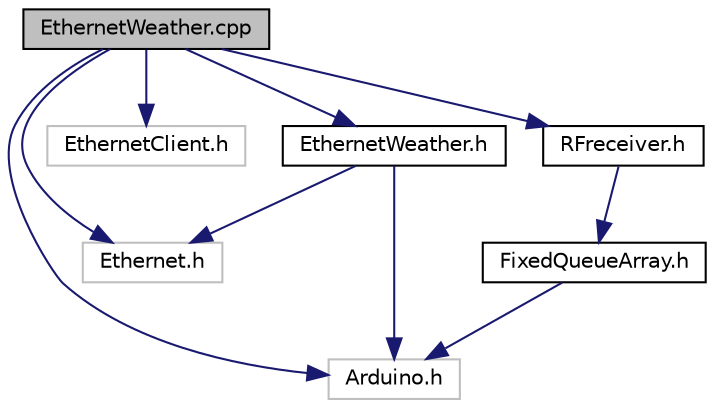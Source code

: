 digraph "EthernetWeather.cpp"
{
  edge [fontname="Helvetica",fontsize="10",labelfontname="Helvetica",labelfontsize="10"];
  node [fontname="Helvetica",fontsize="10",shape=record];
  Node1 [label="EthernetWeather.cpp",height=0.2,width=0.4,color="black", fillcolor="grey75", style="filled" fontcolor="black"];
  Node1 -> Node2 [color="midnightblue",fontsize="10",style="solid",fontname="Helvetica"];
  Node2 [label="Arduino.h",height=0.2,width=0.4,color="grey75", fillcolor="white", style="filled"];
  Node1 -> Node3 [color="midnightblue",fontsize="10",style="solid",fontname="Helvetica"];
  Node3 [label="Ethernet.h",height=0.2,width=0.4,color="grey75", fillcolor="white", style="filled"];
  Node1 -> Node4 [color="midnightblue",fontsize="10",style="solid",fontname="Helvetica"];
  Node4 [label="EthernetClient.h",height=0.2,width=0.4,color="grey75", fillcolor="white", style="filled"];
  Node1 -> Node5 [color="midnightblue",fontsize="10",style="solid",fontname="Helvetica"];
  Node5 [label="EthernetWeather.h",height=0.2,width=0.4,color="black", fillcolor="white", style="filled",URL="$EthernetWeather_8h.html"];
  Node5 -> Node2 [color="midnightblue",fontsize="10",style="solid",fontname="Helvetica"];
  Node5 -> Node3 [color="midnightblue",fontsize="10",style="solid",fontname="Helvetica"];
  Node1 -> Node6 [color="midnightblue",fontsize="10",style="solid",fontname="Helvetica"];
  Node6 [label="RFreceiver.h",height=0.2,width=0.4,color="black", fillcolor="white", style="filled",URL="$RFreceiver_8h.html"];
  Node6 -> Node7 [color="midnightblue",fontsize="10",style="solid",fontname="Helvetica"];
  Node7 [label="FixedQueueArray.h",height=0.2,width=0.4,color="black", fillcolor="white", style="filled",URL="$FixedQueueArray_8h.html"];
  Node7 -> Node2 [color="midnightblue",fontsize="10",style="solid",fontname="Helvetica"];
}
